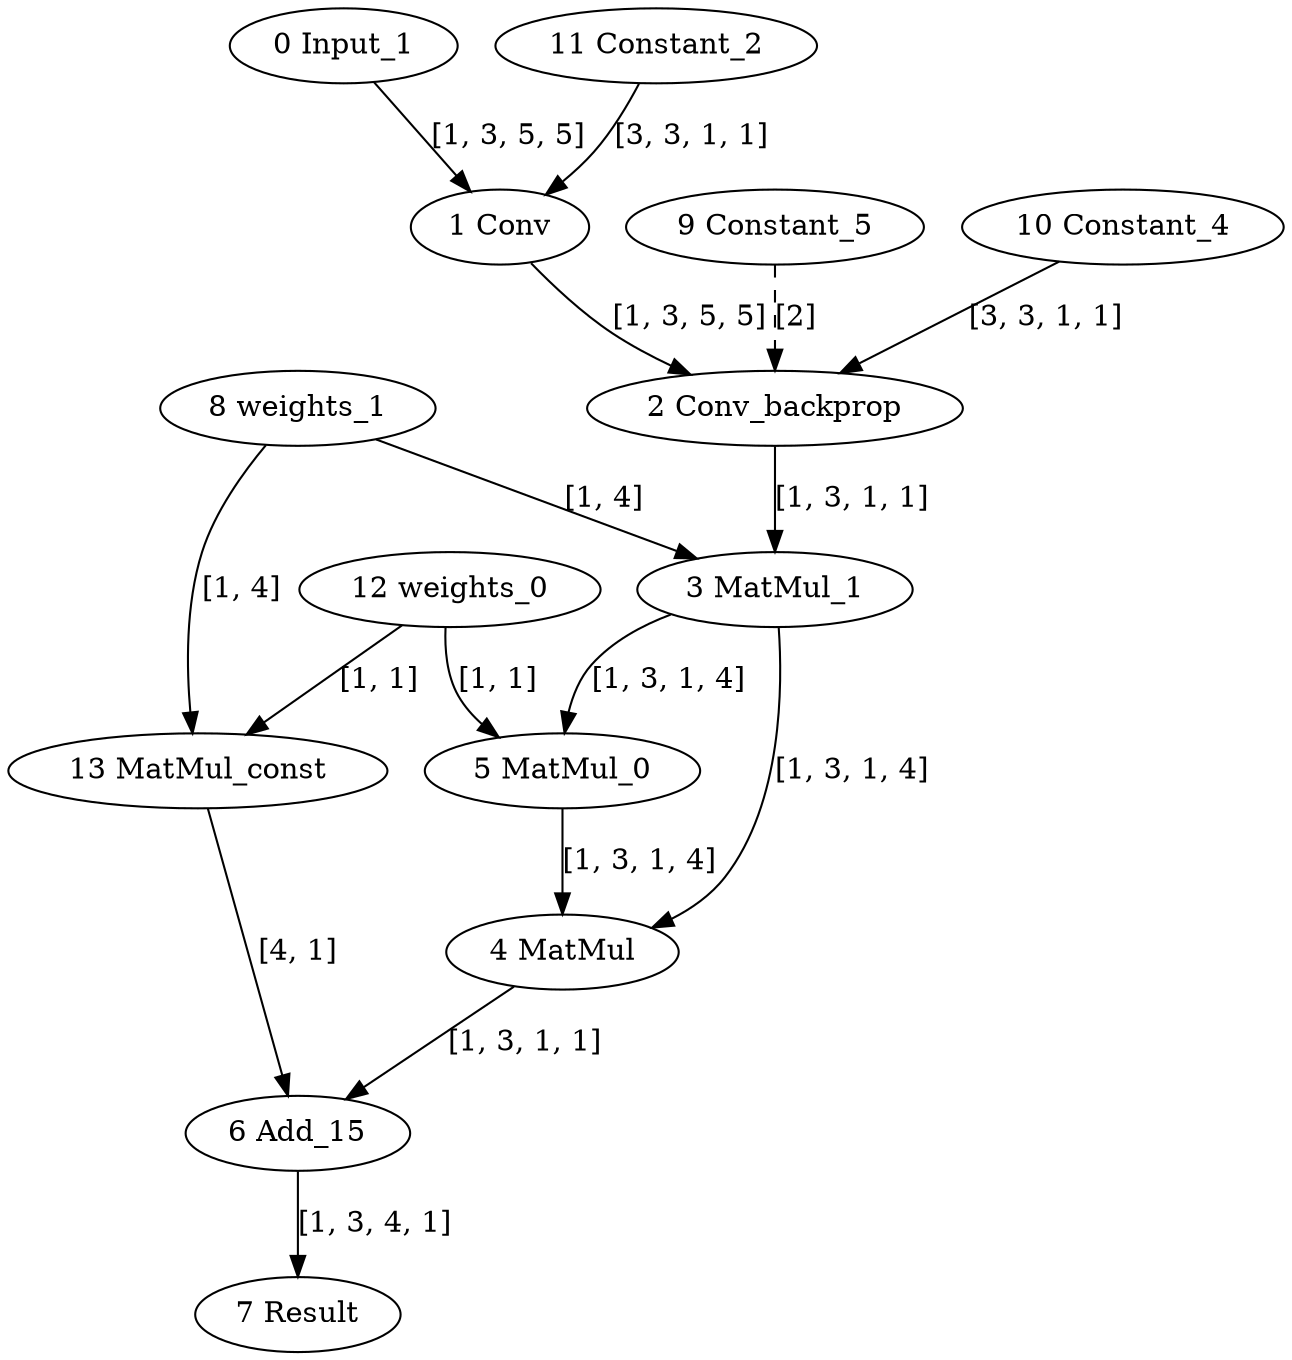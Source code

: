 strict digraph  {
"0 Input_1" [id=0, type=Parameter];
"1 Conv" [id=1, type=Convolution];
"2 Conv_backprop" [id=2, type=ConvolutionBackpropData];
"3 MatMul_1" [id=3, type=MatMul];
"4 MatMul" [id=4, type=MatMul];
"5 MatMul_0" [id=5, type=MatMul];
"6 Add_15" [id=6, type=Add];
"7 Result" [id=7, type=Result];
"8 weights_1" [id=8, type=Constant];
"9 Constant_5" [id=9, type=Constant];
"10 Constant_4" [id=10, type=Constant];
"11 Constant_2" [id=11, type=Constant];
"12 weights_0" [id=12, type=Constant];
"13 MatMul_const" [id=13, type=MatMul];
"0 Input_1" -> "1 Conv"  [label="[1, 3, 5, 5]", style=solid];
"1 Conv" -> "2 Conv_backprop"  [label="[1, 3, 5, 5]", style=solid];
"2 Conv_backprop" -> "3 MatMul_1"  [label="[1, 3, 1, 1]", style=solid];
"3 MatMul_1" -> "4 MatMul"  [label="[1, 3, 1, 4]", style=solid];
"3 MatMul_1" -> "5 MatMul_0"  [label="[1, 3, 1, 4]", style=solid];
"4 MatMul" -> "6 Add_15"  [label="[1, 3, 1, 1]", style=solid];
"5 MatMul_0" -> "4 MatMul"  [label="[1, 3, 1, 4]", style=solid];
"6 Add_15" -> "7 Result"  [label="[1, 3, 4, 1]", style=solid];
"8 weights_1" -> "3 MatMul_1"  [label="[1, 4]", style=solid];
"8 weights_1" -> "13 MatMul_const"  [label="[1, 4]", style=solid];
"9 Constant_5" -> "2 Conv_backprop"  [label="[2]", style=dashed];
"10 Constant_4" -> "2 Conv_backprop"  [label="[3, 3, 1, 1]", style=solid];
"11 Constant_2" -> "1 Conv"  [label="[3, 3, 1, 1]", style=solid];
"12 weights_0" -> "5 MatMul_0"  [label="[1, 1]", style=solid];
"12 weights_0" -> "13 MatMul_const"  [label="[1, 1]", style=solid];
"13 MatMul_const" -> "6 Add_15"  [label="[4, 1]", style=solid];
}
